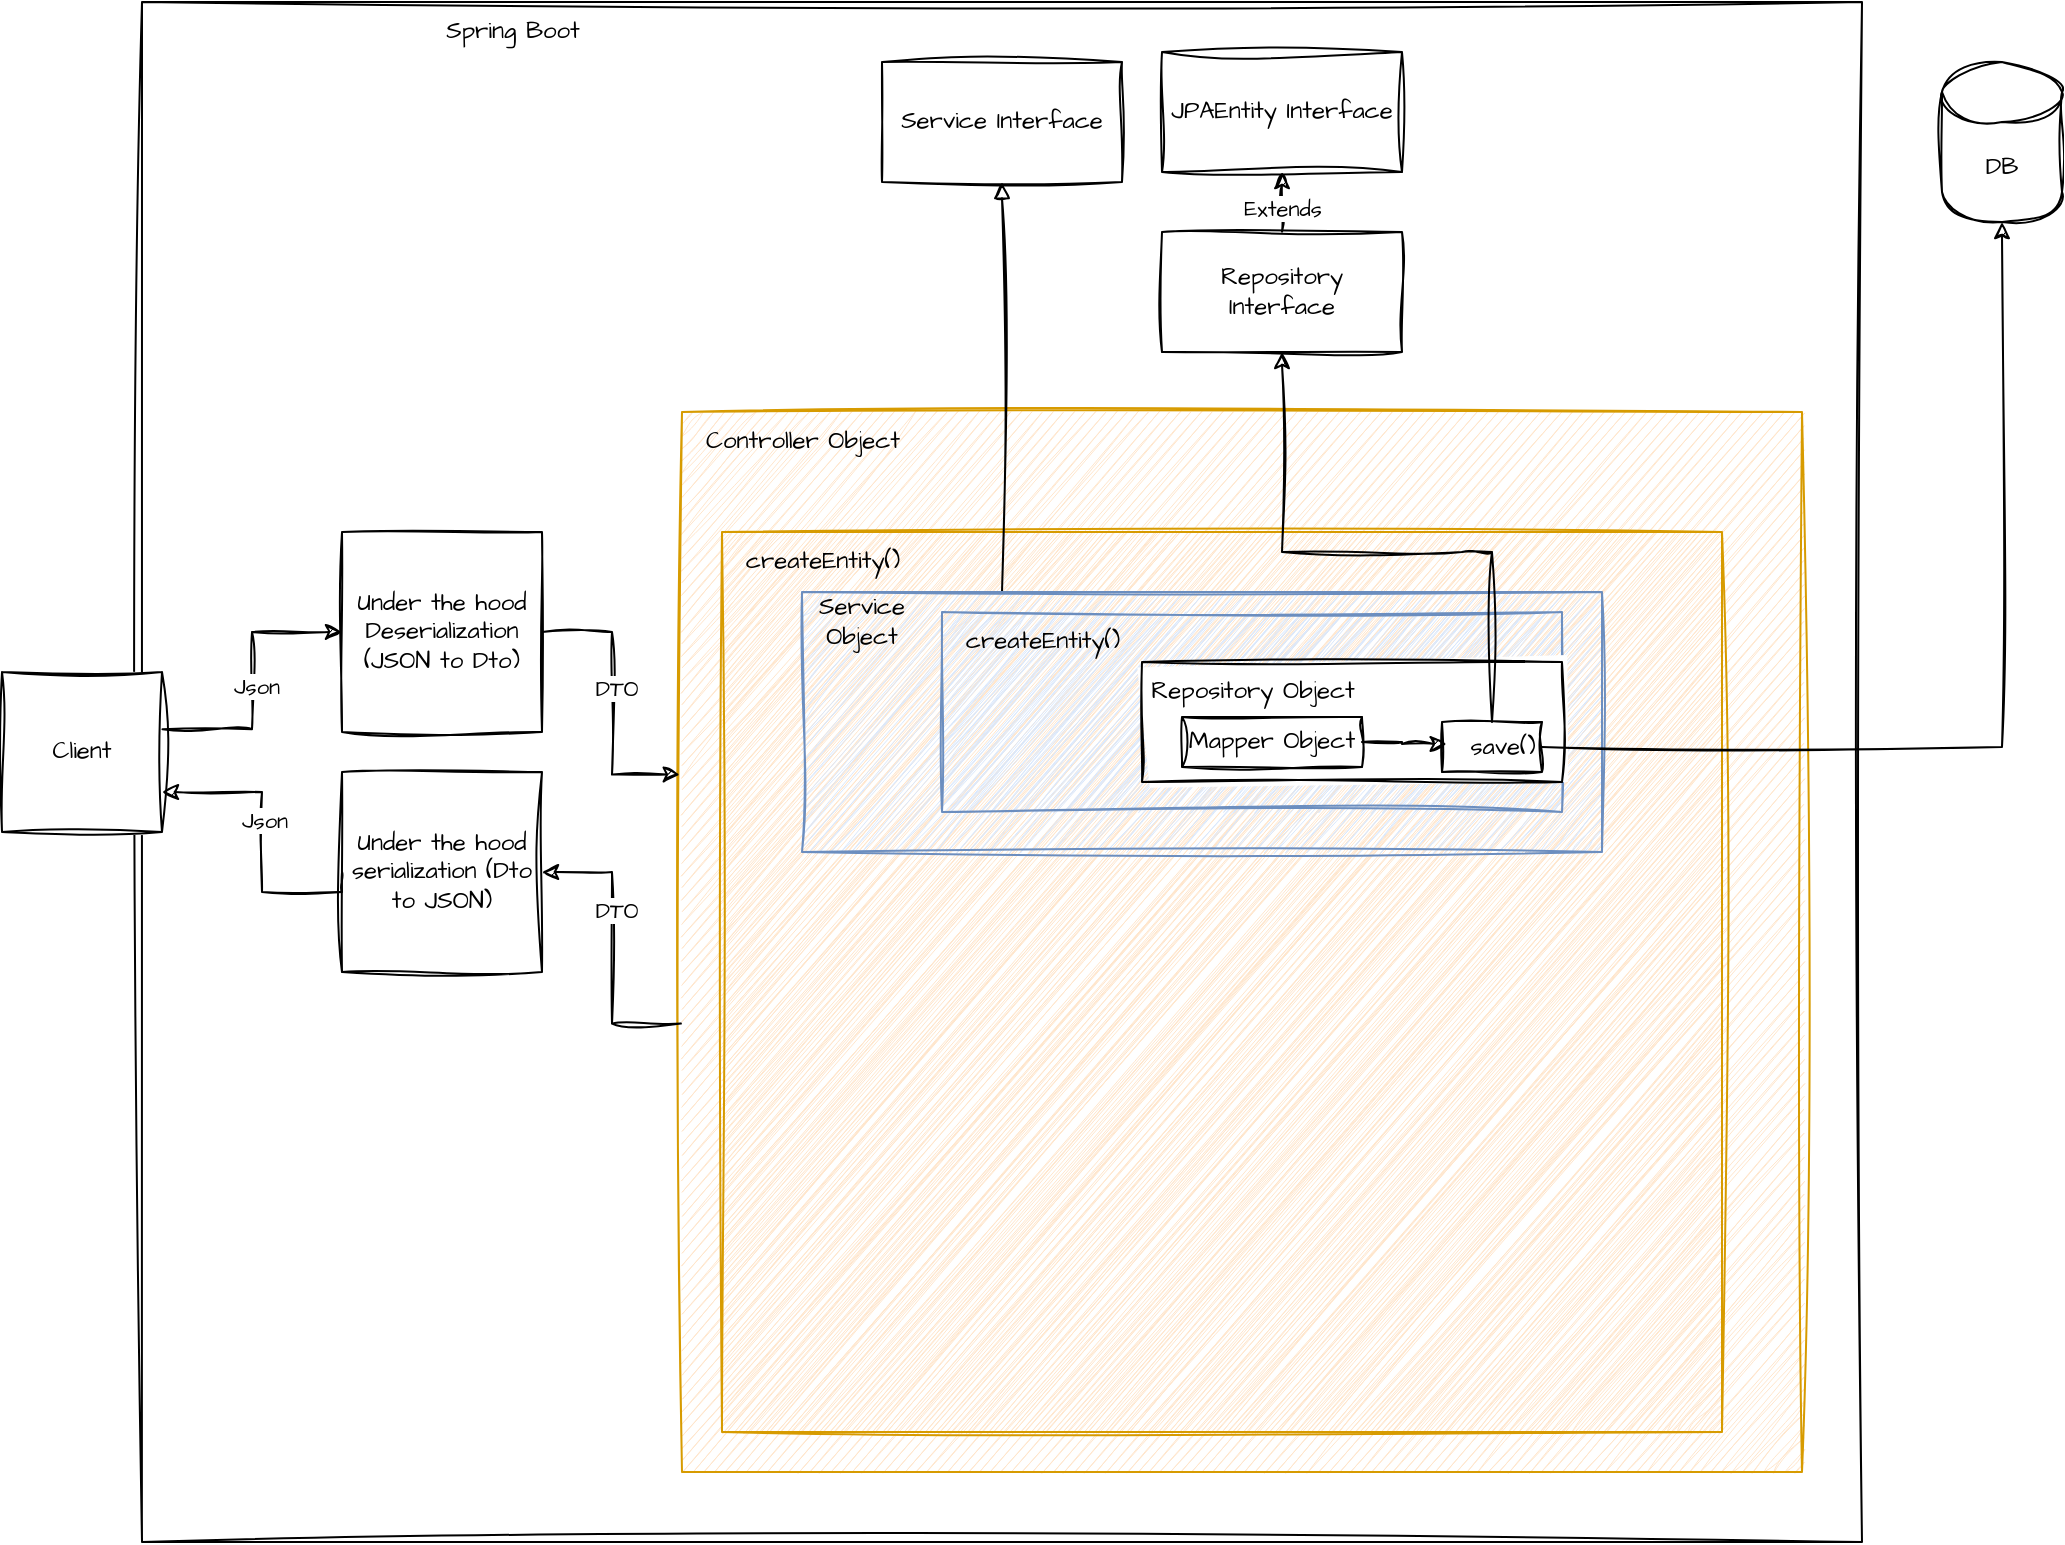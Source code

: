 <mxfile version="24.2.0" type="device">
  <diagram name="Page-1" id="0mvCp4M8300yewNTh9DF">
    <mxGraphModel dx="840" dy="456" grid="1" gridSize="10" guides="1" tooltips="1" connect="1" arrows="1" fold="1" page="1" pageScale="1" pageWidth="1100" pageHeight="850" math="0" shadow="0">
      <root>
        <mxCell id="0" />
        <mxCell id="1" parent="0" />
        <mxCell id="NjCaKCo5jBZ9ou1p4cE4-62" value="" style="rounded=0;whiteSpace=wrap;html=1;sketch=1;hachureGap=4;jiggle=2;curveFitting=1;fontFamily=Architects Daughter;fontSource=https%3A%2F%2Ffonts.googleapis.com%2Fcss%3Ffamily%3DArchitects%2BDaughter;" vertex="1" parent="1">
          <mxGeometry x="90" y="25" width="860" height="770" as="geometry" />
        </mxCell>
        <mxCell id="NjCaKCo5jBZ9ou1p4cE4-22" value="" style="whiteSpace=wrap;html=1;sketch=1;hachureGap=4;jiggle=2;curveFitting=1;fontFamily=Architects Daughter;fontSource=https%3A%2F%2Ffonts.googleapis.com%2Fcss%3Ffamily%3DArchitects%2BDaughter;align=left;fillColor=#ffe6cc;strokeColor=#d79b00;" vertex="1" parent="1">
          <mxGeometry x="360" y="230" width="560" height="530" as="geometry" />
        </mxCell>
        <mxCell id="NjCaKCo5jBZ9ou1p4cE4-66" value="" style="rounded=0;whiteSpace=wrap;html=1;sketch=1;hachureGap=4;jiggle=2;curveFitting=1;fontFamily=Architects Daughter;fontSource=https%3A%2F%2Ffonts.googleapis.com%2Fcss%3Ffamily%3DArchitects%2BDaughter;fillColor=#ffe6cc;strokeColor=#d79b00;" vertex="1" parent="1">
          <mxGeometry x="380" y="290" width="500" height="450" as="geometry" />
        </mxCell>
        <mxCell id="NjCaKCo5jBZ9ou1p4cE4-3" value="Service Interface" style="whiteSpace=wrap;html=1;sketch=1;hachureGap=4;jiggle=2;curveFitting=1;fontFamily=Architects Daughter;fontSource=https%3A%2F%2Ffonts.googleapis.com%2Fcss%3Ffamily%3DArchitects%2BDaughter;" vertex="1" parent="1">
          <mxGeometry x="460" y="55" width="120" height="60" as="geometry" />
        </mxCell>
        <mxCell id="NjCaKCo5jBZ9ou1p4cE4-27" style="edgeStyle=orthogonalEdgeStyle;rounded=0;sketch=1;hachureGap=4;jiggle=2;curveFitting=1;orthogonalLoop=1;jettySize=auto;html=1;exitX=0.5;exitY=0;exitDx=0;exitDy=0;entryX=0.5;entryY=1;entryDx=0;entryDy=0;fontFamily=Architects Daughter;fontSource=https%3A%2F%2Ffonts.googleapis.com%2Fcss%3Ffamily%3DArchitects%2BDaughter;" edge="1" parent="1" source="NjCaKCo5jBZ9ou1p4cE4-4" target="NjCaKCo5jBZ9ou1p4cE4-5">
          <mxGeometry relative="1" as="geometry" />
        </mxCell>
        <mxCell id="NjCaKCo5jBZ9ou1p4cE4-28" value="Extends" style="edgeLabel;html=1;align=center;verticalAlign=middle;resizable=0;points=[];sketch=1;hachureGap=4;jiggle=2;curveFitting=1;fontFamily=Architects Daughter;fontSource=https%3A%2F%2Ffonts.googleapis.com%2Fcss%3Ffamily%3DArchitects%2BDaughter;" vertex="1" connectable="0" parent="NjCaKCo5jBZ9ou1p4cE4-27">
          <mxGeometry x="-0.16" relative="1" as="geometry">
            <mxPoint as="offset" />
          </mxGeometry>
        </mxCell>
        <mxCell id="NjCaKCo5jBZ9ou1p4cE4-4" value="Repository Interface" style="whiteSpace=wrap;html=1;sketch=1;hachureGap=4;jiggle=2;curveFitting=1;fontFamily=Architects Daughter;fontSource=https%3A%2F%2Ffonts.googleapis.com%2Fcss%3Ffamily%3DArchitects%2BDaughter;" vertex="1" parent="1">
          <mxGeometry x="600" y="140" width="120" height="60" as="geometry" />
        </mxCell>
        <mxCell id="NjCaKCo5jBZ9ou1p4cE4-5" value="JPAEntity Interface" style="whiteSpace=wrap;html=1;sketch=1;hachureGap=4;jiggle=2;curveFitting=1;fontFamily=Architects Daughter;fontSource=https%3A%2F%2Ffonts.googleapis.com%2Fcss%3Ffamily%3DArchitects%2BDaughter;" vertex="1" parent="1">
          <mxGeometry x="600" y="50" width="120" height="60" as="geometry" />
        </mxCell>
        <mxCell id="NjCaKCo5jBZ9ou1p4cE4-11" value="Client" style="whiteSpace=wrap;html=1;aspect=fixed;sketch=1;hachureGap=4;jiggle=2;curveFitting=1;fontFamily=Architects Daughter;fontSource=https%3A%2F%2Ffonts.googleapis.com%2Fcss%3Ffamily%3DArchitects%2BDaughter;" vertex="1" parent="1">
          <mxGeometry x="20" y="360" width="80" height="80" as="geometry" />
        </mxCell>
        <mxCell id="NjCaKCo5jBZ9ou1p4cE4-14" style="edgeStyle=orthogonalEdgeStyle;rounded=0;sketch=1;hachureGap=4;jiggle=2;curveFitting=1;orthogonalLoop=1;jettySize=auto;html=1;exitX=1.003;exitY=0.358;exitDx=0;exitDy=0;fontFamily=Architects Daughter;fontSource=https%3A%2F%2Ffonts.googleapis.com%2Fcss%3Ffamily%3DArchitects%2BDaughter;entryX=0;entryY=0.5;entryDx=0;entryDy=0;exitPerimeter=0;" edge="1" parent="1" source="NjCaKCo5jBZ9ou1p4cE4-11" target="NjCaKCo5jBZ9ou1p4cE4-16">
          <mxGeometry relative="1" as="geometry">
            <mxPoint x="220" y="340" as="sourcePoint" />
            <mxPoint x="260" y="340" as="targetPoint" />
          </mxGeometry>
        </mxCell>
        <mxCell id="NjCaKCo5jBZ9ou1p4cE4-15" value="Json" style="edgeLabel;html=1;align=center;verticalAlign=middle;resizable=0;points=[];sketch=1;hachureGap=4;jiggle=2;curveFitting=1;fontFamily=Architects Daughter;fontSource=https%3A%2F%2Ffonts.googleapis.com%2Fcss%3Ffamily%3DArchitects%2BDaughter;" vertex="1" connectable="0" parent="NjCaKCo5jBZ9ou1p4cE4-14">
          <mxGeometry x="-0.029" y="-2" relative="1" as="geometry">
            <mxPoint as="offset" />
          </mxGeometry>
        </mxCell>
        <mxCell id="NjCaKCo5jBZ9ou1p4cE4-17" style="edgeStyle=orthogonalEdgeStyle;rounded=0;sketch=1;hachureGap=4;jiggle=2;curveFitting=1;orthogonalLoop=1;jettySize=auto;html=1;exitX=1;exitY=0.5;exitDx=0;exitDy=0;entryX=-0.002;entryY=0.342;entryDx=0;entryDy=0;fontFamily=Architects Daughter;fontSource=https%3A%2F%2Ffonts.googleapis.com%2Fcss%3Ffamily%3DArchitects%2BDaughter;entryPerimeter=0;" edge="1" parent="1" source="NjCaKCo5jBZ9ou1p4cE4-16" target="NjCaKCo5jBZ9ou1p4cE4-22">
          <mxGeometry relative="1" as="geometry">
            <mxPoint x="480" y="340" as="targetPoint" />
          </mxGeometry>
        </mxCell>
        <mxCell id="NjCaKCo5jBZ9ou1p4cE4-18" value="DTO" style="edgeLabel;html=1;align=center;verticalAlign=middle;resizable=0;points=[];sketch=1;hachureGap=4;jiggle=2;curveFitting=1;fontFamily=Architects Daughter;fontSource=https%3A%2F%2Ffonts.googleapis.com%2Fcss%3Ffamily%3DArchitects%2BDaughter;" vertex="1" connectable="0" parent="NjCaKCo5jBZ9ou1p4cE4-17">
          <mxGeometry x="-0.1" y="2" relative="1" as="geometry">
            <mxPoint as="offset" />
          </mxGeometry>
        </mxCell>
        <mxCell id="NjCaKCo5jBZ9ou1p4cE4-16" value="Under the hood Deserialization (JSON to Dto)" style="whiteSpace=wrap;html=1;aspect=fixed;sketch=1;hachureGap=4;jiggle=2;curveFitting=1;fontFamily=Architects Daughter;fontSource=https%3A%2F%2Ffonts.googleapis.com%2Fcss%3Ffamily%3DArchitects%2BDaughter;" vertex="1" parent="1">
          <mxGeometry x="190" y="290" width="100" height="100" as="geometry" />
        </mxCell>
        <mxCell id="NjCaKCo5jBZ9ou1p4cE4-50" style="edgeStyle=orthogonalEdgeStyle;rounded=0;sketch=1;hachureGap=4;jiggle=2;curveFitting=1;orthogonalLoop=1;jettySize=auto;html=1;exitX=-0.001;exitY=0.577;exitDx=0;exitDy=0;fontFamily=Architects Daughter;fontSource=https%3A%2F%2Ffonts.googleapis.com%2Fcss%3Ffamily%3DArchitects%2BDaughter;entryX=1;entryY=0.5;entryDx=0;entryDy=0;exitPerimeter=0;" edge="1" parent="1" source="NjCaKCo5jBZ9ou1p4cE4-22" target="NjCaKCo5jBZ9ou1p4cE4-51">
          <mxGeometry relative="1" as="geometry">
            <mxPoint x="360" y="500" as="targetPoint" />
          </mxGeometry>
        </mxCell>
        <mxCell id="NjCaKCo5jBZ9ou1p4cE4-54" value="DTO" style="edgeLabel;html=1;align=center;verticalAlign=middle;resizable=0;points=[];sketch=1;hachureGap=4;jiggle=2;curveFitting=1;fontFamily=Architects Daughter;fontSource=https%3A%2F%2Ffonts.googleapis.com%2Fcss%3Ffamily%3DArchitects%2BDaughter;" vertex="1" connectable="0" parent="NjCaKCo5jBZ9ou1p4cE4-50">
          <mxGeometry x="0.261" y="-2" relative="1" as="geometry">
            <mxPoint as="offset" />
          </mxGeometry>
        </mxCell>
        <mxCell id="NjCaKCo5jBZ9ou1p4cE4-29" value="DB" style="shape=cylinder3;whiteSpace=wrap;html=1;boundedLbl=1;backgroundOutline=1;size=15;sketch=1;hachureGap=4;jiggle=2;curveFitting=1;fontFamily=Architects Daughter;fontSource=https%3A%2F%2Ffonts.googleapis.com%2Fcss%3Ffamily%3DArchitects%2BDaughter;" vertex="1" parent="1">
          <mxGeometry x="990" y="55" width="60" height="80" as="geometry" />
        </mxCell>
        <mxCell id="NjCaKCo5jBZ9ou1p4cE4-52" style="edgeStyle=orthogonalEdgeStyle;rounded=0;sketch=1;hachureGap=4;jiggle=2;curveFitting=1;orthogonalLoop=1;jettySize=auto;html=1;exitX=0;exitY=0.5;exitDx=0;exitDy=0;fontFamily=Architects Daughter;fontSource=https%3A%2F%2Ffonts.googleapis.com%2Fcss%3Ffamily%3DArchitects%2BDaughter;entryX=1;entryY=0.75;entryDx=0;entryDy=0;" edge="1" parent="1" source="NjCaKCo5jBZ9ou1p4cE4-51" target="NjCaKCo5jBZ9ou1p4cE4-11">
          <mxGeometry relative="1" as="geometry">
            <mxPoint x="270" y="510" as="sourcePoint" />
            <mxPoint x="110" y="360" as="targetPoint" />
            <Array as="points">
              <mxPoint x="190" y="470" />
              <mxPoint x="150" y="470" />
              <mxPoint x="150" y="420" />
            </Array>
          </mxGeometry>
        </mxCell>
        <mxCell id="NjCaKCo5jBZ9ou1p4cE4-53" value="Json" style="edgeLabel;html=1;align=center;verticalAlign=middle;resizable=0;points=[];sketch=1;hachureGap=4;jiggle=2;curveFitting=1;fontFamily=Architects Daughter;fontSource=https%3A%2F%2Ffonts.googleapis.com%2Fcss%3Ffamily%3DArchitects%2BDaughter;" vertex="1" connectable="0" parent="NjCaKCo5jBZ9ou1p4cE4-52">
          <mxGeometry x="0.148" y="-1" relative="1" as="geometry">
            <mxPoint as="offset" />
          </mxGeometry>
        </mxCell>
        <mxCell id="NjCaKCo5jBZ9ou1p4cE4-51" value="Under the hood serialization (Dto to JSON)" style="whiteSpace=wrap;html=1;aspect=fixed;sketch=1;hachureGap=4;jiggle=2;curveFitting=1;fontFamily=Architects Daughter;fontSource=https%3A%2F%2Ffonts.googleapis.com%2Fcss%3Ffamily%3DArchitects%2BDaughter;" vertex="1" parent="1">
          <mxGeometry x="190" y="410" width="100" height="100" as="geometry" />
        </mxCell>
        <mxCell id="NjCaKCo5jBZ9ou1p4cE4-63" value="Spring Boot" style="text;html=1;align=center;verticalAlign=middle;resizable=0;points=[];autosize=1;strokeColor=none;fillColor=none;fontFamily=Architects Daughter;fontSource=https%3A%2F%2Ffonts.googleapis.com%2Fcss%3Ffamily%3DArchitects%2BDaughter;" vertex="1" parent="1">
          <mxGeometry x="230" y="25" width="90" height="30" as="geometry" />
        </mxCell>
        <mxCell id="NjCaKCo5jBZ9ou1p4cE4-64" value="Controller Object" style="text;html=1;align=center;verticalAlign=middle;resizable=0;points=[];autosize=1;strokeColor=none;fillColor=none;fontFamily=Architects Daughter;fontSource=https%3A%2F%2Ffonts.googleapis.com%2Fcss%3Ffamily%3DArchitects%2BDaughter;" vertex="1" parent="1">
          <mxGeometry x="360" y="230" width="120" height="30" as="geometry" />
        </mxCell>
        <mxCell id="NjCaKCo5jBZ9ou1p4cE4-65" value="createEntity()" style="text;html=1;align=center;verticalAlign=middle;resizable=0;points=[];autosize=1;strokeColor=none;fillColor=none;fontFamily=Architects Daughter;fontSource=https%3A%2F%2Ffonts.googleapis.com%2Fcss%3Ffamily%3DArchitects%2BDaughter;" vertex="1" parent="1">
          <mxGeometry x="380" y="290" width="100" height="30" as="geometry" />
        </mxCell>
        <mxCell id="NjCaKCo5jBZ9ou1p4cE4-78" style="edgeStyle=orthogonalEdgeStyle;rounded=0;sketch=1;hachureGap=4;jiggle=2;curveFitting=1;orthogonalLoop=1;jettySize=auto;html=1;exitX=0.25;exitY=0;exitDx=0;exitDy=0;entryX=0.5;entryY=1;entryDx=0;entryDy=0;fontFamily=Architects Daughter;fontSource=https%3A%2F%2Ffonts.googleapis.com%2Fcss%3Ffamily%3DArchitects%2BDaughter;endArrow=block;endFill=0;" edge="1" parent="1" source="NjCaKCo5jBZ9ou1p4cE4-69" target="NjCaKCo5jBZ9ou1p4cE4-3">
          <mxGeometry relative="1" as="geometry" />
        </mxCell>
        <mxCell id="NjCaKCo5jBZ9ou1p4cE4-69" value="" style="rounded=0;whiteSpace=wrap;html=1;sketch=1;hachureGap=4;jiggle=2;curveFitting=1;fontFamily=Architects Daughter;fontSource=https%3A%2F%2Ffonts.googleapis.com%2Fcss%3Ffamily%3DArchitects%2BDaughter;align=left;fillColor=#dae8fc;strokeColor=#6c8ebf;" vertex="1" parent="1">
          <mxGeometry x="420" y="320" width="400" height="130" as="geometry" />
        </mxCell>
        <mxCell id="NjCaKCo5jBZ9ou1p4cE4-70" value="Service Object" style="text;html=1;align=center;verticalAlign=middle;whiteSpace=wrap;rounded=0;fontFamily=Architects Daughter;fontSource=https%3A%2F%2Ffonts.googleapis.com%2Fcss%3Ffamily%3DArchitects%2BDaughter;" vertex="1" parent="1">
          <mxGeometry x="420" y="320" width="60" height="30" as="geometry" />
        </mxCell>
        <mxCell id="NjCaKCo5jBZ9ou1p4cE4-71" value="" style="rounded=0;whiteSpace=wrap;html=1;sketch=1;hachureGap=4;jiggle=2;curveFitting=1;fontFamily=Architects Daughter;fontSource=https%3A%2F%2Ffonts.googleapis.com%2Fcss%3Ffamily%3DArchitects%2BDaughter;fillColor=#dae8fc;strokeColor=#6c8ebf;" vertex="1" parent="1">
          <mxGeometry x="490" y="330" width="310" height="100" as="geometry" />
        </mxCell>
        <mxCell id="NjCaKCo5jBZ9ou1p4cE4-72" value="createEntity()" style="text;html=1;align=center;verticalAlign=middle;resizable=0;points=[];autosize=1;strokeColor=none;fillColor=none;fontFamily=Architects Daughter;fontSource=https%3A%2F%2Ffonts.googleapis.com%2Fcss%3Ffamily%3DArchitects%2BDaughter;" vertex="1" parent="1">
          <mxGeometry x="490" y="330" width="100" height="30" as="geometry" />
        </mxCell>
        <mxCell id="NjCaKCo5jBZ9ou1p4cE4-73" value="" style="rounded=0;whiteSpace=wrap;html=1;sketch=1;hachureGap=4;jiggle=2;curveFitting=1;fontFamily=Architects Daughter;fontSource=https%3A%2F%2Ffonts.googleapis.com%2Fcss%3Ffamily%3DArchitects%2BDaughter;" vertex="1" parent="1">
          <mxGeometry x="590" y="355" width="210" height="60" as="geometry" />
        </mxCell>
        <mxCell id="NjCaKCo5jBZ9ou1p4cE4-74" value="Repository Object" style="text;html=1;align=center;verticalAlign=middle;resizable=0;points=[];autosize=1;strokeColor=none;fillColor=none;fontFamily=Architects Daughter;fontSource=https%3A%2F%2Ffonts.googleapis.com%2Fcss%3Ffamily%3DArchitects%2BDaughter;" vertex="1" parent="1">
          <mxGeometry x="580" y="355" width="130" height="30" as="geometry" />
        </mxCell>
        <mxCell id="NjCaKCo5jBZ9ou1p4cE4-76" value="" style="rounded=0;whiteSpace=wrap;html=1;sketch=1;hachureGap=4;jiggle=2;curveFitting=1;fontFamily=Architects Daughter;fontSource=https%3A%2F%2Ffonts.googleapis.com%2Fcss%3Ffamily%3DArchitects%2BDaughter;" vertex="1" parent="1">
          <mxGeometry x="740" y="385" width="50" height="25" as="geometry" />
        </mxCell>
        <mxCell id="NjCaKCo5jBZ9ou1p4cE4-75" value="save()" style="text;html=1;align=center;verticalAlign=middle;resizable=0;points=[];autosize=1;strokeColor=none;fillColor=none;fontFamily=Architects Daughter;fontSource=https%3A%2F%2Ffonts.googleapis.com%2Fcss%3Ffamily%3DArchitects%2BDaughter;" vertex="1" parent="1">
          <mxGeometry x="740" y="382.5" width="60" height="30" as="geometry" />
        </mxCell>
        <mxCell id="NjCaKCo5jBZ9ou1p4cE4-79" style="edgeStyle=orthogonalEdgeStyle;rounded=0;sketch=1;hachureGap=4;jiggle=2;curveFitting=1;orthogonalLoop=1;jettySize=auto;html=1;exitX=0.5;exitY=0;exitDx=0;exitDy=0;entryX=0.5;entryY=1;entryDx=0;entryDy=0;fontFamily=Architects Daughter;fontSource=https%3A%2F%2Ffonts.googleapis.com%2Fcss%3Ffamily%3DArchitects%2BDaughter;" edge="1" parent="1" source="NjCaKCo5jBZ9ou1p4cE4-76" target="NjCaKCo5jBZ9ou1p4cE4-4">
          <mxGeometry relative="1" as="geometry">
            <Array as="points">
              <mxPoint x="750" y="300" />
              <mxPoint x="650" y="300" />
            </Array>
          </mxGeometry>
        </mxCell>
        <mxCell id="NjCaKCo5jBZ9ou1p4cE4-80" style="edgeStyle=orthogonalEdgeStyle;rounded=0;sketch=1;hachureGap=4;jiggle=2;curveFitting=1;orthogonalLoop=1;jettySize=auto;html=1;entryX=0.5;entryY=1;entryDx=0;entryDy=0;entryPerimeter=0;fontFamily=Architects Daughter;fontSource=https%3A%2F%2Ffonts.googleapis.com%2Fcss%3Ffamily%3DArchitects%2BDaughter;exitX=1;exitY=0.5;exitDx=0;exitDy=0;" edge="1" parent="1" source="NjCaKCo5jBZ9ou1p4cE4-76" target="NjCaKCo5jBZ9ou1p4cE4-29">
          <mxGeometry relative="1" as="geometry" />
        </mxCell>
        <mxCell id="NjCaKCo5jBZ9ou1p4cE4-2" value="Mapper Object" style="whiteSpace=wrap;html=1;sketch=1;hachureGap=4;jiggle=2;curveFitting=1;fontFamily=Architects Daughter;fontSource=https%3A%2F%2Ffonts.googleapis.com%2Fcss%3Ffamily%3DArchitects%2BDaughter;" vertex="1" parent="1">
          <mxGeometry x="610" y="382.5" width="90" height="25" as="geometry" />
        </mxCell>
        <mxCell id="NjCaKCo5jBZ9ou1p4cE4-84" style="edgeStyle=orthogonalEdgeStyle;rounded=0;sketch=1;hachureGap=4;jiggle=2;curveFitting=1;orthogonalLoop=1;jettySize=auto;html=1;exitX=1;exitY=0.5;exitDx=0;exitDy=0;entryX=0.039;entryY=0.45;entryDx=0;entryDy=0;entryPerimeter=0;fontFamily=Architects Daughter;fontSource=https%3A%2F%2Ffonts.googleapis.com%2Fcss%3Ffamily%3DArchitects%2BDaughter;" edge="1" parent="1" source="NjCaKCo5jBZ9ou1p4cE4-2" target="NjCaKCo5jBZ9ou1p4cE4-75">
          <mxGeometry relative="1" as="geometry" />
        </mxCell>
      </root>
    </mxGraphModel>
  </diagram>
</mxfile>
